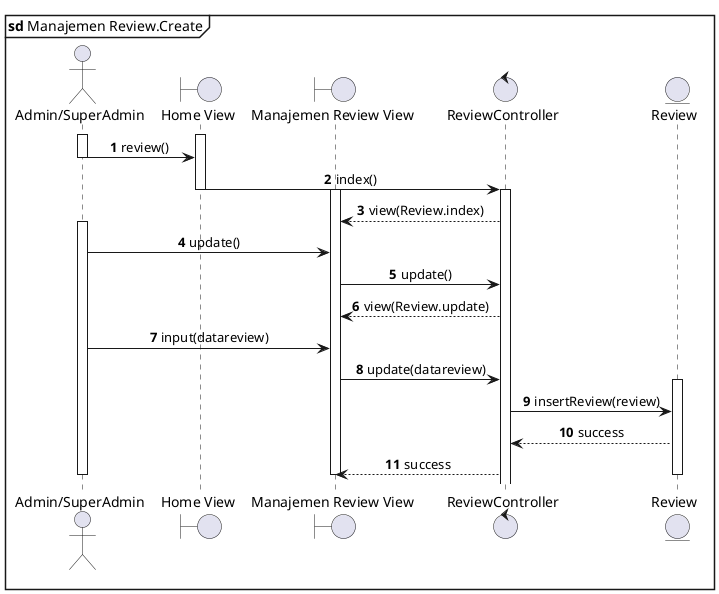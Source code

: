 @startuml Review Manajemen.Create
mainframe **sd** Manajemen Review.Create
actor "Admin/SuperAdmin"  as User
boundary "Home View" as HomeView
boundary "Manajemen Review View" as ReviewView
control ReviewController 
entity Review as ReviewModel

autonumber
' autoactivate on
skinparam SequenceMessageAlignment center

activate User
activate HomeView
User->HomeView: review()
deactivate User
HomeView->ReviewController: index()
deactivate HomeView
activate ReviewController
activate ReviewView
ReviewController-->ReviewView: view(Review.index)
activate User
User->ReviewView: update()
ReviewView->ReviewController : update()
ReviewController --> ReviewView: view(Review.update)
User->ReviewView: input(datareview)
ReviewView->ReviewController: update(datareview)
activate ReviewModel
ReviewController->ReviewModel: insertReview(review)
ReviewModel-->ReviewController: success
ReviewController-->ReviewView: success
deactivate ReviewModel
deactivate ReviewView
deactivate User

@enduml